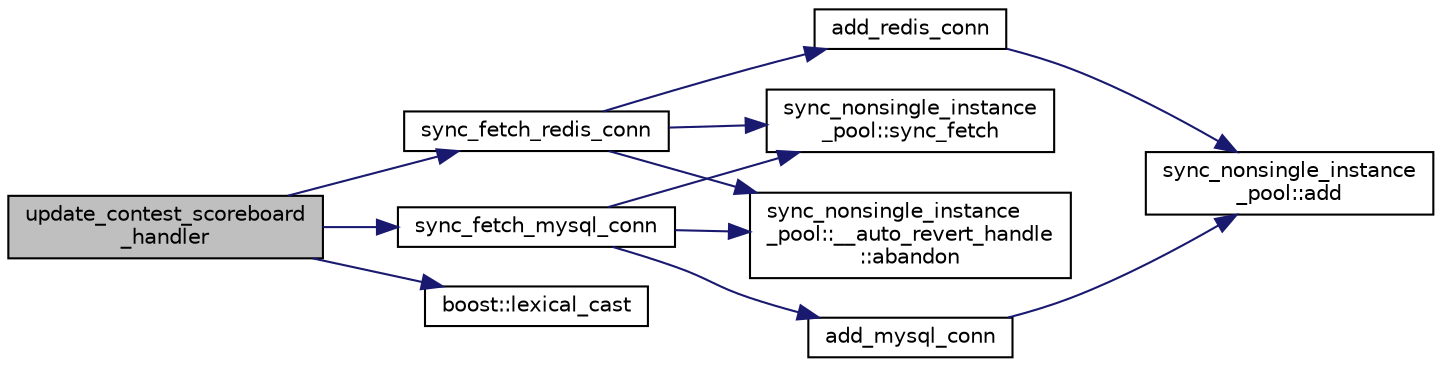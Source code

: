 digraph "update_contest_scoreboard_handler"
{
 // LATEX_PDF_SIZE
  edge [fontname="Helvetica",fontsize="10",labelfontname="Helvetica",labelfontsize="10"];
  node [fontname="Helvetica",fontsize="10",shape=record];
  rankdir="LR";
  Node54 [label="update_contest_scoreboard\l_handler",height=0.2,width=0.4,color="black", fillcolor="grey75", style="filled", fontcolor="black",tooltip=" "];
  Node54 -> Node55 [color="midnightblue",fontsize="10",style="solid",fontname="Helvetica"];
  Node55 [label="sync_fetch_redis_conn",height=0.2,width=0.4,color="black", fillcolor="white", style="filled",URL="$master_2redis__conn__factory_8hpp.html#ab198e48c9dee63607145289ef1aa7757",tooltip=" "];
  Node55 -> Node56 [color="midnightblue",fontsize="10",style="solid",fontname="Helvetica"];
  Node56 [label="sync_nonsingle_instance\l_pool::sync_fetch",height=0.2,width=0.4,color="black", fillcolor="white", style="filled",URL="$classsync__nonsingle__instance__pool.html#a737a17399fd4b8ac9894d0fa379caa41",tooltip=" "];
  Node55 -> Node57 [color="midnightblue",fontsize="10",style="solid",fontname="Helvetica"];
  Node57 [label="sync_nonsingle_instance\l_pool::__auto_revert_handle\l::abandon",height=0.2,width=0.4,color="black", fillcolor="white", style="filled",URL="$classsync__nonsingle__instance__pool_1_1____auto__revert__handle.html#a11a1bd0b4726a771bb3ef0b5a010f340",tooltip=" "];
  Node55 -> Node58 [color="midnightblue",fontsize="10",style="solid",fontname="Helvetica"];
  Node58 [label="add_redis_conn",height=0.2,width=0.4,color="black", fillcolor="white", style="filled",URL="$master_2redis__conn__factory_8hpp.html#a2c9be7394111105ab04a9aeafebb3188",tooltip=" "];
  Node58 -> Node59 [color="midnightblue",fontsize="10",style="solid",fontname="Helvetica"];
  Node59 [label="sync_nonsingle_instance\l_pool::add",height=0.2,width=0.4,color="black", fillcolor="white", style="filled",URL="$classsync__nonsingle__instance__pool.html#a2aee96341e92381860e4366201cee988",tooltip=" "];
  Node54 -> Node60 [color="midnightblue",fontsize="10",style="solid",fontname="Helvetica"];
  Node60 [label="boost::lexical_cast",height=0.2,width=0.4,color="black", fillcolor="white", style="filled",URL="$namespaceboost.html#a220f08a551e04abfc6190fd6bb616a66",tooltip=" "];
  Node54 -> Node61 [color="midnightblue",fontsize="10",style="solid",fontname="Helvetica"];
  Node61 [label="sync_fetch_mysql_conn",height=0.2,width=0.4,color="black", fillcolor="white", style="filled",URL="$mysql__conn__factory_8hpp.html#a390151078c5f6b14cda92169fd6e42e3",tooltip=" "];
  Node61 -> Node56 [color="midnightblue",fontsize="10",style="solid",fontname="Helvetica"];
  Node61 -> Node57 [color="midnightblue",fontsize="10",style="solid",fontname="Helvetica"];
  Node61 -> Node62 [color="midnightblue",fontsize="10",style="solid",fontname="Helvetica"];
  Node62 [label="add_mysql_conn",height=0.2,width=0.4,color="black", fillcolor="white", style="filled",URL="$mysql__conn__factory_8hpp.html#a97868cc50118e452b1ddf7fe21424c39",tooltip=" "];
  Node62 -> Node59 [color="midnightblue",fontsize="10",style="solid",fontname="Helvetica"];
}
